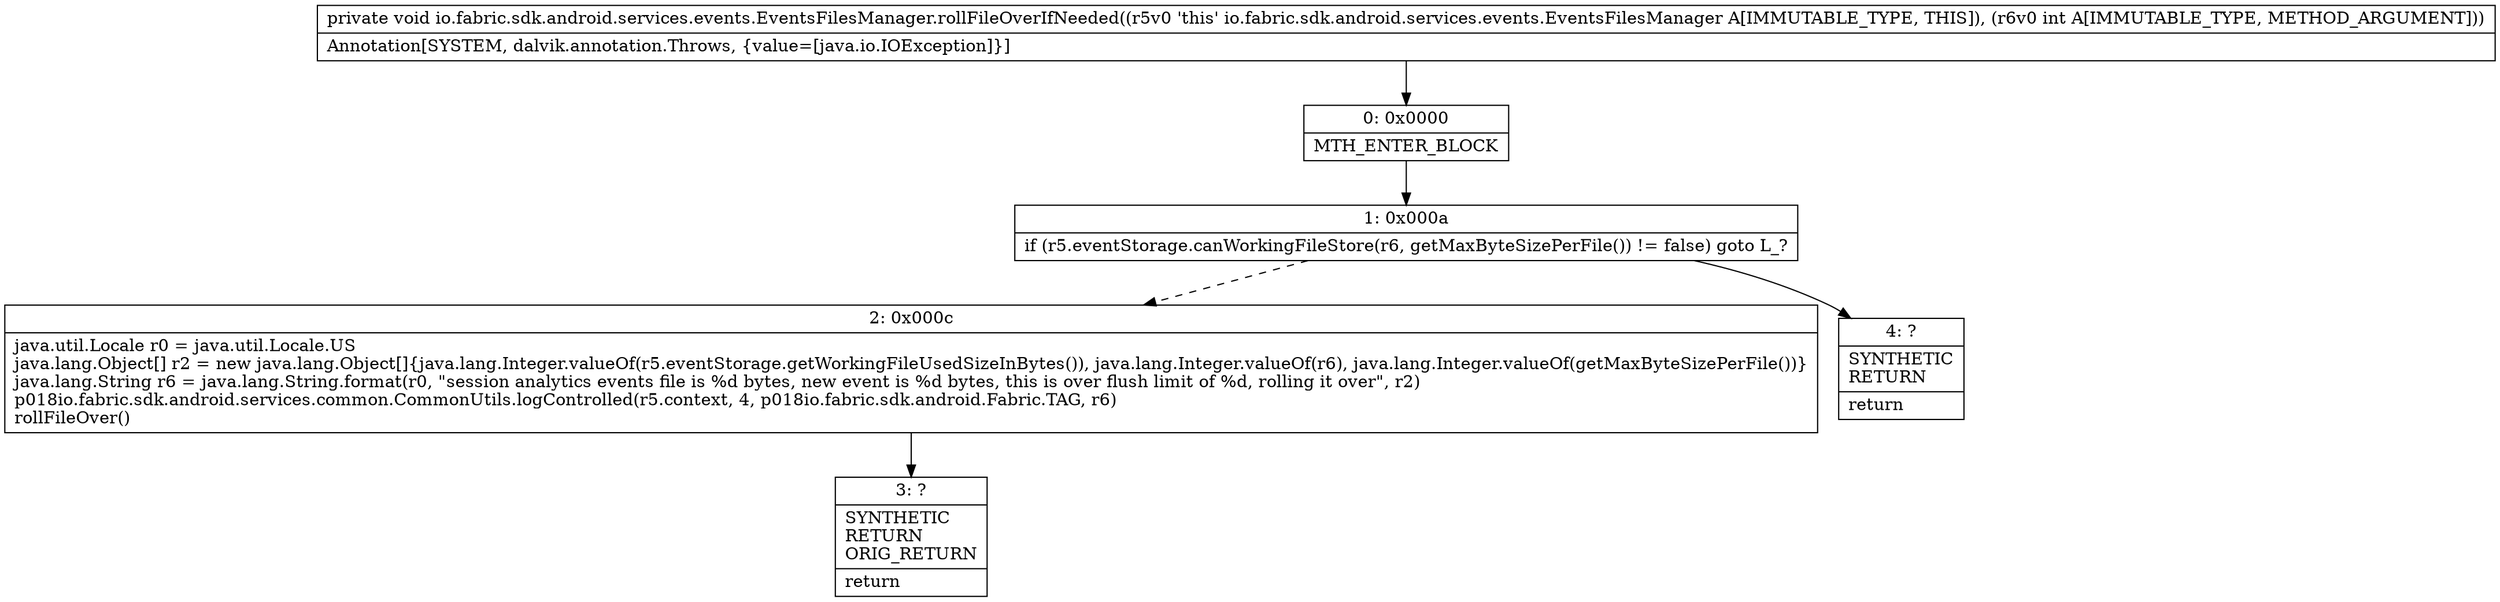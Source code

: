 digraph "CFG forio.fabric.sdk.android.services.events.EventsFilesManager.rollFileOverIfNeeded(I)V" {
Node_0 [shape=record,label="{0\:\ 0x0000|MTH_ENTER_BLOCK\l}"];
Node_1 [shape=record,label="{1\:\ 0x000a|if (r5.eventStorage.canWorkingFileStore(r6, getMaxByteSizePerFile()) != false) goto L_?\l}"];
Node_2 [shape=record,label="{2\:\ 0x000c|java.util.Locale r0 = java.util.Locale.US\ljava.lang.Object[] r2 = new java.lang.Object[]\{java.lang.Integer.valueOf(r5.eventStorage.getWorkingFileUsedSizeInBytes()), java.lang.Integer.valueOf(r6), java.lang.Integer.valueOf(getMaxByteSizePerFile())\}\ljava.lang.String r6 = java.lang.String.format(r0, \"session analytics events file is %d bytes, new event is %d bytes, this is over flush limit of %d, rolling it over\", r2)\lp018io.fabric.sdk.android.services.common.CommonUtils.logControlled(r5.context, 4, p018io.fabric.sdk.android.Fabric.TAG, r6)\lrollFileOver()\l}"];
Node_3 [shape=record,label="{3\:\ ?|SYNTHETIC\lRETURN\lORIG_RETURN\l|return\l}"];
Node_4 [shape=record,label="{4\:\ ?|SYNTHETIC\lRETURN\l|return\l}"];
MethodNode[shape=record,label="{private void io.fabric.sdk.android.services.events.EventsFilesManager.rollFileOverIfNeeded((r5v0 'this' io.fabric.sdk.android.services.events.EventsFilesManager A[IMMUTABLE_TYPE, THIS]), (r6v0 int A[IMMUTABLE_TYPE, METHOD_ARGUMENT]))  | Annotation[SYSTEM, dalvik.annotation.Throws, \{value=[java.io.IOException]\}]\l}"];
MethodNode -> Node_0;
Node_0 -> Node_1;
Node_1 -> Node_2[style=dashed];
Node_1 -> Node_4;
Node_2 -> Node_3;
}

